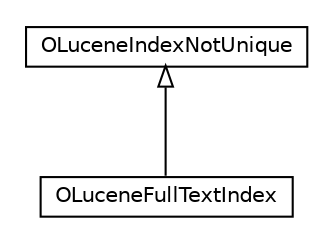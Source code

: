 #!/usr/local/bin/dot
#
# Class diagram 
# Generated by UMLGraph version R5_6-24-gf6e263 (http://www.umlgraph.org/)
#

digraph G {
	edge [fontname="Helvetica",fontsize=10,labelfontname="Helvetica",labelfontsize=10];
	node [fontname="Helvetica",fontsize=10,shape=plaintext];
	nodesep=0.25;
	ranksep=0.5;
	// com.orientechnologies.lucene.index.OLuceneIndexNotUnique
	c422567 [label=<<table title="com.orientechnologies.lucene.index.OLuceneIndexNotUnique" border="0" cellborder="1" cellspacing="0" cellpadding="2" port="p" href="./OLuceneIndexNotUnique.html">
		<tr><td><table border="0" cellspacing="0" cellpadding="1">
<tr><td align="center" balign="center"> OLuceneIndexNotUnique </td></tr>
		</table></td></tr>
		</table>>, URL="./OLuceneIndexNotUnique.html", fontname="Helvetica", fontcolor="black", fontsize=10.0];
	// com.orientechnologies.lucene.index.OLuceneFullTextIndex
	c422568 [label=<<table title="com.orientechnologies.lucene.index.OLuceneFullTextIndex" border="0" cellborder="1" cellspacing="0" cellpadding="2" port="p" href="./OLuceneFullTextIndex.html">
		<tr><td><table border="0" cellspacing="0" cellpadding="1">
<tr><td align="center" balign="center"> OLuceneFullTextIndex </td></tr>
		</table></td></tr>
		</table>>, URL="./OLuceneFullTextIndex.html", fontname="Helvetica", fontcolor="black", fontsize=10.0];
	//com.orientechnologies.lucene.index.OLuceneFullTextIndex extends com.orientechnologies.lucene.index.OLuceneIndexNotUnique
	c422567:p -> c422568:p [dir=back,arrowtail=empty];
}

